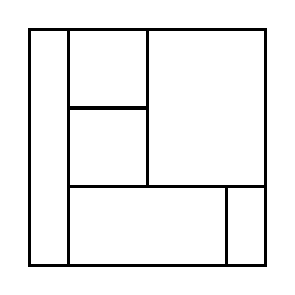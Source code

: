 \begin{tikzpicture}[very thick, scale=.5]
    \draw (0,0) rectangle (1,6);
    \draw (1,4) rectangle (3,6);
    \draw (1,2) rectangle (3,4);
    \draw (3,2) rectangle (6,6);
    \draw (1,0) rectangle (5,2);
    \draw (5,0) rectangle (6,2);
\end{tikzpicture}
